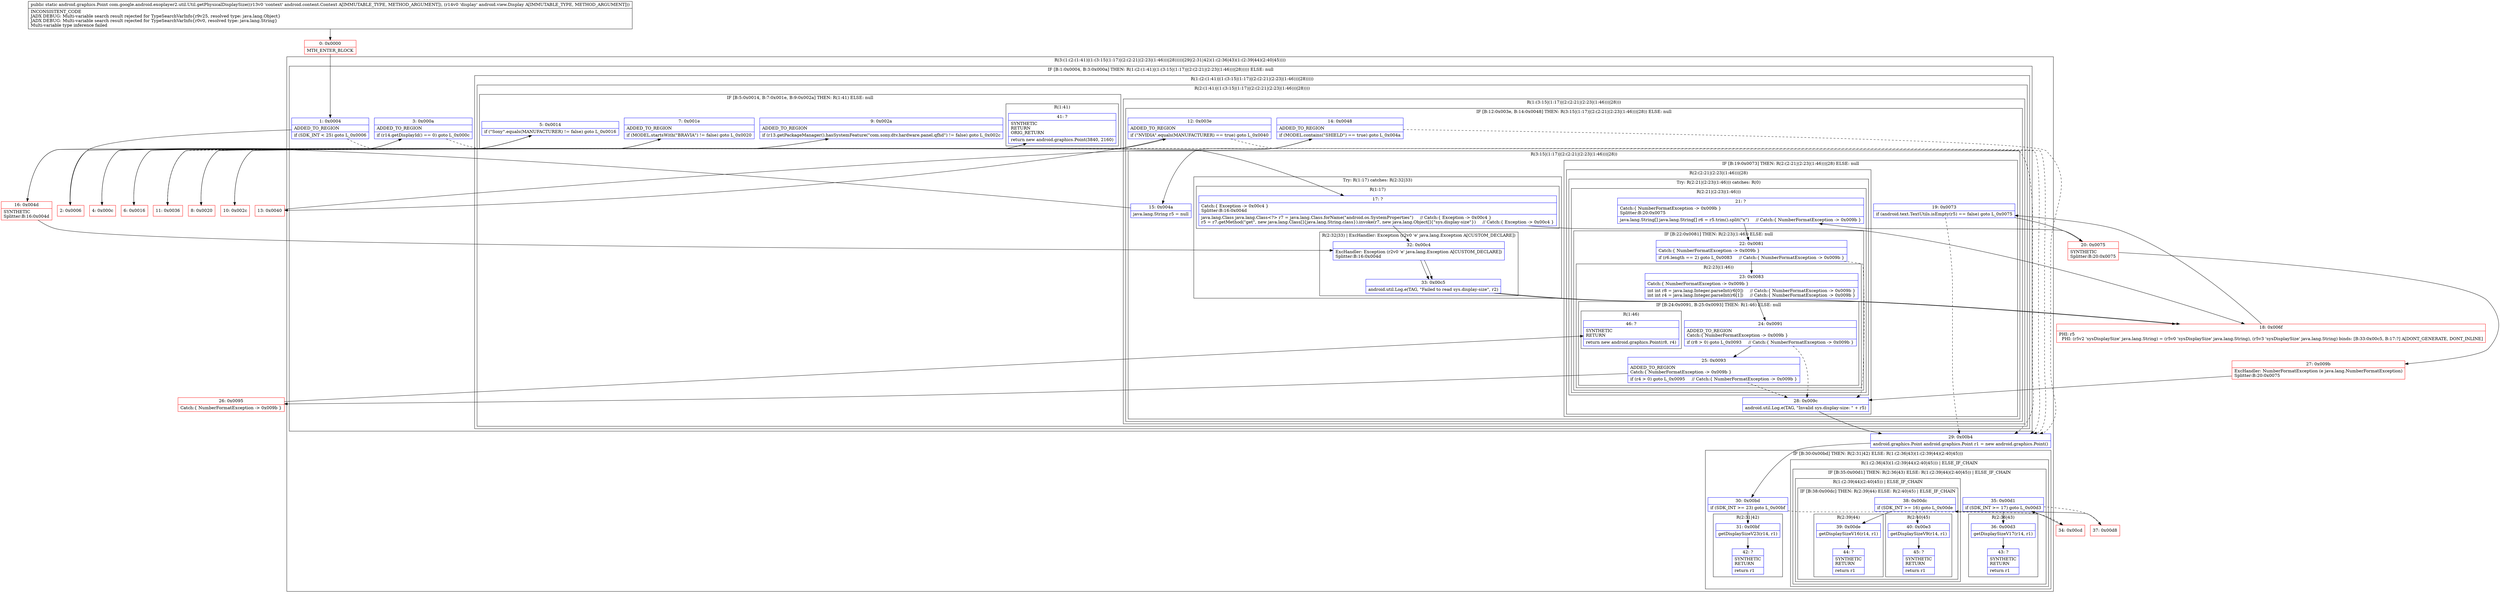 digraph "CFG forcom.google.android.exoplayer2.util.Util.getPhysicalDisplaySize(Landroid\/content\/Context;Landroid\/view\/Display;)Landroid\/graphics\/Point;" {
subgraph cluster_Region_2125799323 {
label = "R(3:(1:(2:(1:41)|(1:(3:15|(1:17)|(2:(2:21|(2:23|(1:46)))|28)))))|29|(2:31|42)(1:(2:36|43)(1:(2:39|44)(2:40|45))))";
node [shape=record,color=blue];
subgraph cluster_IfRegion_2008900405 {
label = "IF [B:1:0x0004, B:3:0x000a] THEN: R(1:(2:(1:41)|(1:(3:15|(1:17)|(2:(2:21|(2:23|(1:46)))|28))))) ELSE: null";
node [shape=record,color=blue];
Node_1 [shape=record,label="{1\:\ 0x0004|ADDED_TO_REGION\l|if (SDK_INT \< 25) goto L_0x0006\l}"];
Node_3 [shape=record,label="{3\:\ 0x000a|ADDED_TO_REGION\l|if (r14.getDisplayId() == 0) goto L_0x000c\l}"];
subgraph cluster_Region_802109084 {
label = "R(1:(2:(1:41)|(1:(3:15|(1:17)|(2:(2:21|(2:23|(1:46)))|28)))))";
node [shape=record,color=blue];
subgraph cluster_Region_675443912 {
label = "R(2:(1:41)|(1:(3:15|(1:17)|(2:(2:21|(2:23|(1:46)))|28))))";
node [shape=record,color=blue];
subgraph cluster_IfRegion_575520368 {
label = "IF [B:5:0x0014, B:7:0x001e, B:9:0x002a] THEN: R(1:41) ELSE: null";
node [shape=record,color=blue];
Node_5 [shape=record,label="{5\:\ 0x0014|if (\"Sony\".equals(MANUFACTURER) != false) goto L_0x0016\l}"];
Node_7 [shape=record,label="{7\:\ 0x001e|ADDED_TO_REGION\l|if (MODEL.startsWith(\"BRAVIA\") != false) goto L_0x0020\l}"];
Node_9 [shape=record,label="{9\:\ 0x002a|ADDED_TO_REGION\l|if (r13.getPackageManager().hasSystemFeature(\"com.sony.dtv.hardware.panel.qfhd\") != false) goto L_0x002c\l}"];
subgraph cluster_Region_1056294343 {
label = "R(1:41)";
node [shape=record,color=blue];
Node_41 [shape=record,label="{41\:\ ?|SYNTHETIC\lRETURN\lORIG_RETURN\l|return new android.graphics.Point(3840, 2160)\l}"];
}
}
subgraph cluster_Region_1750630227 {
label = "R(1:(3:15|(1:17)|(2:(2:21|(2:23|(1:46)))|28)))";
node [shape=record,color=blue];
subgraph cluster_IfRegion_1401397924 {
label = "IF [B:12:0x003e, B:14:0x0048] THEN: R(3:15|(1:17)|(2:(2:21|(2:23|(1:46)))|28)) ELSE: null";
node [shape=record,color=blue];
Node_12 [shape=record,label="{12\:\ 0x003e|ADDED_TO_REGION\l|if (\"NVIDIA\".equals(MANUFACTURER) == true) goto L_0x0040\l}"];
Node_14 [shape=record,label="{14\:\ 0x0048|ADDED_TO_REGION\l|if (MODEL.contains(\"SHIELD\") == true) goto L_0x004a\l}"];
subgraph cluster_Region_221361692 {
label = "R(3:15|(1:17)|(2:(2:21|(2:23|(1:46)))|28))";
node [shape=record,color=blue];
Node_15 [shape=record,label="{15\:\ 0x004a|java.lang.String r5 = null\l}"];
subgraph cluster_TryCatchRegion_485894298 {
label = "Try: R(1:17) catches: R(2:32|33)";
node [shape=record,color=blue];
subgraph cluster_Region_971922109 {
label = "R(1:17)";
node [shape=record,color=blue];
Node_17 [shape=record,label="{17\:\ ?|Catch:\{ Exception \-\> 0x00c4 \}\lSplitter:B:16:0x004d\l|java.lang.Class java.lang.Class\<?\> r7 = java.lang.Class.forName(\"android.os.SystemProperties\")     \/\/ Catch:\{ Exception \-\> 0x00c4 \}\lr5 = r7.getMethod(\"get\", new java.lang.Class[]\{java.lang.String.class\}).invoke(r7, new java.lang.Object[]\{\"sys.display\-size\"\})     \/\/ Catch:\{ Exception \-\> 0x00c4 \}\l}"];
}
subgraph cluster_Region_205331774 {
label = "R(2:32|33) | ExcHandler: Exception (r2v0 'e' java.lang.Exception A[CUSTOM_DECLARE])\l";
node [shape=record,color=blue];
Node_32 [shape=record,label="{32\:\ 0x00c4|ExcHandler: Exception (r2v0 'e' java.lang.Exception A[CUSTOM_DECLARE])\lSplitter:B:16:0x004d\l}"];
Node_33 [shape=record,label="{33\:\ 0x00c5|android.util.Log.e(TAG, \"Failed to read sys.display\-size\", r2)\l}"];
}
}
subgraph cluster_IfRegion_1617309422 {
label = "IF [B:19:0x0073] THEN: R(2:(2:21|(2:23|(1:46)))|28) ELSE: null";
node [shape=record,color=blue];
Node_19 [shape=record,label="{19\:\ 0x0073|if (android.text.TextUtils.isEmpty(r5) == false) goto L_0x0075\l}"];
subgraph cluster_Region_332377257 {
label = "R(2:(2:21|(2:23|(1:46)))|28)";
node [shape=record,color=blue];
subgraph cluster_TryCatchRegion_657737997 {
label = "Try: R(2:21|(2:23|(1:46))) catches: R(0)";
node [shape=record,color=blue];
subgraph cluster_Region_323910026 {
label = "R(2:21|(2:23|(1:46)))";
node [shape=record,color=blue];
Node_21 [shape=record,label="{21\:\ ?|Catch:\{ NumberFormatException \-\> 0x009b \}\lSplitter:B:20:0x0075\l|java.lang.String[] java.lang.String[] r6 = r5.trim().split(\"x\")     \/\/ Catch:\{ NumberFormatException \-\> 0x009b \}\l}"];
subgraph cluster_IfRegion_1488922591 {
label = "IF [B:22:0x0081] THEN: R(2:23|(1:46)) ELSE: null";
node [shape=record,color=blue];
Node_22 [shape=record,label="{22\:\ 0x0081|Catch:\{ NumberFormatException \-\> 0x009b \}\l|if (r6.length == 2) goto L_0x0083     \/\/ Catch:\{ NumberFormatException \-\> 0x009b \}\l}"];
subgraph cluster_Region_167732088 {
label = "R(2:23|(1:46))";
node [shape=record,color=blue];
Node_23 [shape=record,label="{23\:\ 0x0083|Catch:\{ NumberFormatException \-\> 0x009b \}\l|int int r8 = java.lang.Integer.parseInt(r6[0])     \/\/ Catch:\{ NumberFormatException \-\> 0x009b \}\lint int r4 = java.lang.Integer.parseInt(r6[1])     \/\/ Catch:\{ NumberFormatException \-\> 0x009b \}\l}"];
subgraph cluster_IfRegion_1763559908 {
label = "IF [B:24:0x0091, B:25:0x0093] THEN: R(1:46) ELSE: null";
node [shape=record,color=blue];
Node_24 [shape=record,label="{24\:\ 0x0091|ADDED_TO_REGION\lCatch:\{ NumberFormatException \-\> 0x009b \}\l|if (r8 \> 0) goto L_0x0093     \/\/ Catch:\{ NumberFormatException \-\> 0x009b \}\l}"];
Node_25 [shape=record,label="{25\:\ 0x0093|ADDED_TO_REGION\lCatch:\{ NumberFormatException \-\> 0x009b \}\l|if (r4 \> 0) goto L_0x0095     \/\/ Catch:\{ NumberFormatException \-\> 0x009b \}\l}"];
subgraph cluster_Region_131697290 {
label = "R(1:46)";
node [shape=record,color=blue];
Node_46 [shape=record,label="{46\:\ ?|SYNTHETIC\lRETURN\l|return new android.graphics.Point(r8, r4)\l}"];
}
}
}
}
}
subgraph cluster_Region_1237867981 {
label = "R(0) | ExcHandler: NumberFormatException (e java.lang.NumberFormatException)\l";
node [shape=record,color=blue];
}
}
Node_28 [shape=record,label="{28\:\ 0x009c|android.util.Log.e(TAG, \"Invalid sys.display\-size: \" + r5)\l}"];
}
}
}
}
}
}
}
}
Node_29 [shape=record,label="{29\:\ 0x00b4|android.graphics.Point android.graphics.Point r1 = new android.graphics.Point()\l}"];
subgraph cluster_IfRegion_1683431062 {
label = "IF [B:30:0x00bd] THEN: R(2:31|42) ELSE: R(1:(2:36|43)(1:(2:39|44)(2:40|45)))";
node [shape=record,color=blue];
Node_30 [shape=record,label="{30\:\ 0x00bd|if (SDK_INT \>= 23) goto L_0x00bf\l}"];
subgraph cluster_Region_1803216362 {
label = "R(2:31|42)";
node [shape=record,color=blue];
Node_31 [shape=record,label="{31\:\ 0x00bf|getDisplaySizeV23(r14, r1)\l}"];
Node_42 [shape=record,label="{42\:\ ?|SYNTHETIC\lRETURN\l|return r1\l}"];
}
subgraph cluster_Region_15150031 {
label = "R(1:(2:36|43)(1:(2:39|44)(2:40|45))) | ELSE_IF_CHAIN\l";
node [shape=record,color=blue];
subgraph cluster_IfRegion_85882623 {
label = "IF [B:35:0x00d1] THEN: R(2:36|43) ELSE: R(1:(2:39|44)(2:40|45)) | ELSE_IF_CHAIN\l";
node [shape=record,color=blue];
Node_35 [shape=record,label="{35\:\ 0x00d1|if (SDK_INT \>= 17) goto L_0x00d3\l}"];
subgraph cluster_Region_1285496465 {
label = "R(2:36|43)";
node [shape=record,color=blue];
Node_36 [shape=record,label="{36\:\ 0x00d3|getDisplaySizeV17(r14, r1)\l}"];
Node_43 [shape=record,label="{43\:\ ?|SYNTHETIC\lRETURN\l|return r1\l}"];
}
subgraph cluster_Region_238253476 {
label = "R(1:(2:39|44)(2:40|45)) | ELSE_IF_CHAIN\l";
node [shape=record,color=blue];
subgraph cluster_IfRegion_1380739418 {
label = "IF [B:38:0x00dc] THEN: R(2:39|44) ELSE: R(2:40|45) | ELSE_IF_CHAIN\l";
node [shape=record,color=blue];
Node_38 [shape=record,label="{38\:\ 0x00dc|if (SDK_INT \>= 16) goto L_0x00de\l}"];
subgraph cluster_Region_1741144780 {
label = "R(2:39|44)";
node [shape=record,color=blue];
Node_39 [shape=record,label="{39\:\ 0x00de|getDisplaySizeV16(r14, r1)\l}"];
Node_44 [shape=record,label="{44\:\ ?|SYNTHETIC\lRETURN\l|return r1\l}"];
}
subgraph cluster_Region_827867240 {
label = "R(2:40|45)";
node [shape=record,color=blue];
Node_40 [shape=record,label="{40\:\ 0x00e3|getDisplaySizeV9(r14, r1)\l}"];
Node_45 [shape=record,label="{45\:\ ?|SYNTHETIC\lRETURN\l|return r1\l}"];
}
}
}
}
}
}
}
subgraph cluster_Region_1237867981 {
label = "R(0) | ExcHandler: NumberFormatException (e java.lang.NumberFormatException)\l";
node [shape=record,color=blue];
}
subgraph cluster_Region_205331774 {
label = "R(2:32|33) | ExcHandler: Exception (r2v0 'e' java.lang.Exception A[CUSTOM_DECLARE])\l";
node [shape=record,color=blue];
Node_32 [shape=record,label="{32\:\ 0x00c4|ExcHandler: Exception (r2v0 'e' java.lang.Exception A[CUSTOM_DECLARE])\lSplitter:B:16:0x004d\l}"];
Node_33 [shape=record,label="{33\:\ 0x00c5|android.util.Log.e(TAG, \"Failed to read sys.display\-size\", r2)\l}"];
}
Node_0 [shape=record,color=red,label="{0\:\ 0x0000|MTH_ENTER_BLOCK\l}"];
Node_2 [shape=record,color=red,label="{2\:\ 0x0006}"];
Node_4 [shape=record,color=red,label="{4\:\ 0x000c}"];
Node_6 [shape=record,color=red,label="{6\:\ 0x0016}"];
Node_8 [shape=record,color=red,label="{8\:\ 0x0020}"];
Node_10 [shape=record,color=red,label="{10\:\ 0x002c}"];
Node_11 [shape=record,color=red,label="{11\:\ 0x0036}"];
Node_13 [shape=record,color=red,label="{13\:\ 0x0040}"];
Node_16 [shape=record,color=red,label="{16\:\ 0x004d|SYNTHETIC\lSplitter:B:16:0x004d\l}"];
Node_18 [shape=record,color=red,label="{18\:\ 0x006f|PHI: r5 \l  PHI: (r5v2 'sysDisplaySize' java.lang.String) = (r5v0 'sysDisplaySize' java.lang.String), (r5v3 'sysDisplaySize' java.lang.String) binds: [B:33:0x00c5, B:17:?] A[DONT_GENERATE, DONT_INLINE]\l}"];
Node_20 [shape=record,color=red,label="{20\:\ 0x0075|SYNTHETIC\lSplitter:B:20:0x0075\l}"];
Node_26 [shape=record,color=red,label="{26\:\ 0x0095|Catch:\{ NumberFormatException \-\> 0x009b \}\l}"];
Node_27 [shape=record,color=red,label="{27\:\ 0x009b|ExcHandler: NumberFormatException (e java.lang.NumberFormatException)\lSplitter:B:20:0x0075\l}"];
Node_34 [shape=record,color=red,label="{34\:\ 0x00cd}"];
Node_37 [shape=record,color=red,label="{37\:\ 0x00d8}"];
MethodNode[shape=record,label="{public static android.graphics.Point com.google.android.exoplayer2.util.Util.getPhysicalDisplaySize((r13v0 'context' android.content.Context A[IMMUTABLE_TYPE, METHOD_ARGUMENT]), (r14v0 'display' android.view.Display A[IMMUTABLE_TYPE, METHOD_ARGUMENT]))  | INCONSISTENT_CODE\lJADX DEBUG: Multi\-variable search result rejected for TypeSearchVarInfo\{r9v25, resolved type: java.lang.Object\}\lJADX DEBUG: Multi\-variable search result rejected for TypeSearchVarInfo\{r0v0, resolved type: java.lang.String\}\lMulti\-variable type inference failed\l}"];
MethodNode -> Node_0;
Node_1 -> Node_2;
Node_1 -> Node_29[style=dashed];
Node_3 -> Node_4;
Node_3 -> Node_29[style=dashed];
Node_5 -> Node_6;
Node_5 -> Node_11[style=dashed];
Node_7 -> Node_8;
Node_7 -> Node_11[style=dashed];
Node_9 -> Node_10;
Node_9 -> Node_11[style=dashed];
Node_12 -> Node_13;
Node_12 -> Node_29[style=dashed];
Node_14 -> Node_15;
Node_14 -> Node_29[style=dashed];
Node_15 -> Node_16;
Node_17 -> Node_18;
Node_17 -> Node_32;
Node_32 -> Node_33;
Node_33 -> Node_18;
Node_19 -> Node_20;
Node_19 -> Node_29[style=dashed];
Node_21 -> Node_22;
Node_22 -> Node_23;
Node_22 -> Node_28[style=dashed];
Node_23 -> Node_24;
Node_24 -> Node_25;
Node_24 -> Node_28[style=dashed];
Node_25 -> Node_26;
Node_25 -> Node_28[style=dashed];
Node_28 -> Node_29;
Node_29 -> Node_30;
Node_30 -> Node_31;
Node_30 -> Node_34[style=dashed];
Node_31 -> Node_42;
Node_35 -> Node_36;
Node_35 -> Node_37[style=dashed];
Node_36 -> Node_43;
Node_38 -> Node_39;
Node_38 -> Node_40[style=dashed];
Node_39 -> Node_44;
Node_40 -> Node_45;
Node_32 -> Node_33;
Node_33 -> Node_18;
Node_0 -> Node_1;
Node_2 -> Node_3;
Node_4 -> Node_5;
Node_6 -> Node_7;
Node_8 -> Node_9;
Node_10 -> Node_41;
Node_11 -> Node_12;
Node_13 -> Node_14;
Node_16 -> Node_17;
Node_16 -> Node_32;
Node_18 -> Node_19;
Node_20 -> Node_21;
Node_20 -> Node_27;
Node_26 -> Node_46;
Node_27 -> Node_28;
Node_34 -> Node_35;
Node_37 -> Node_38;
}

